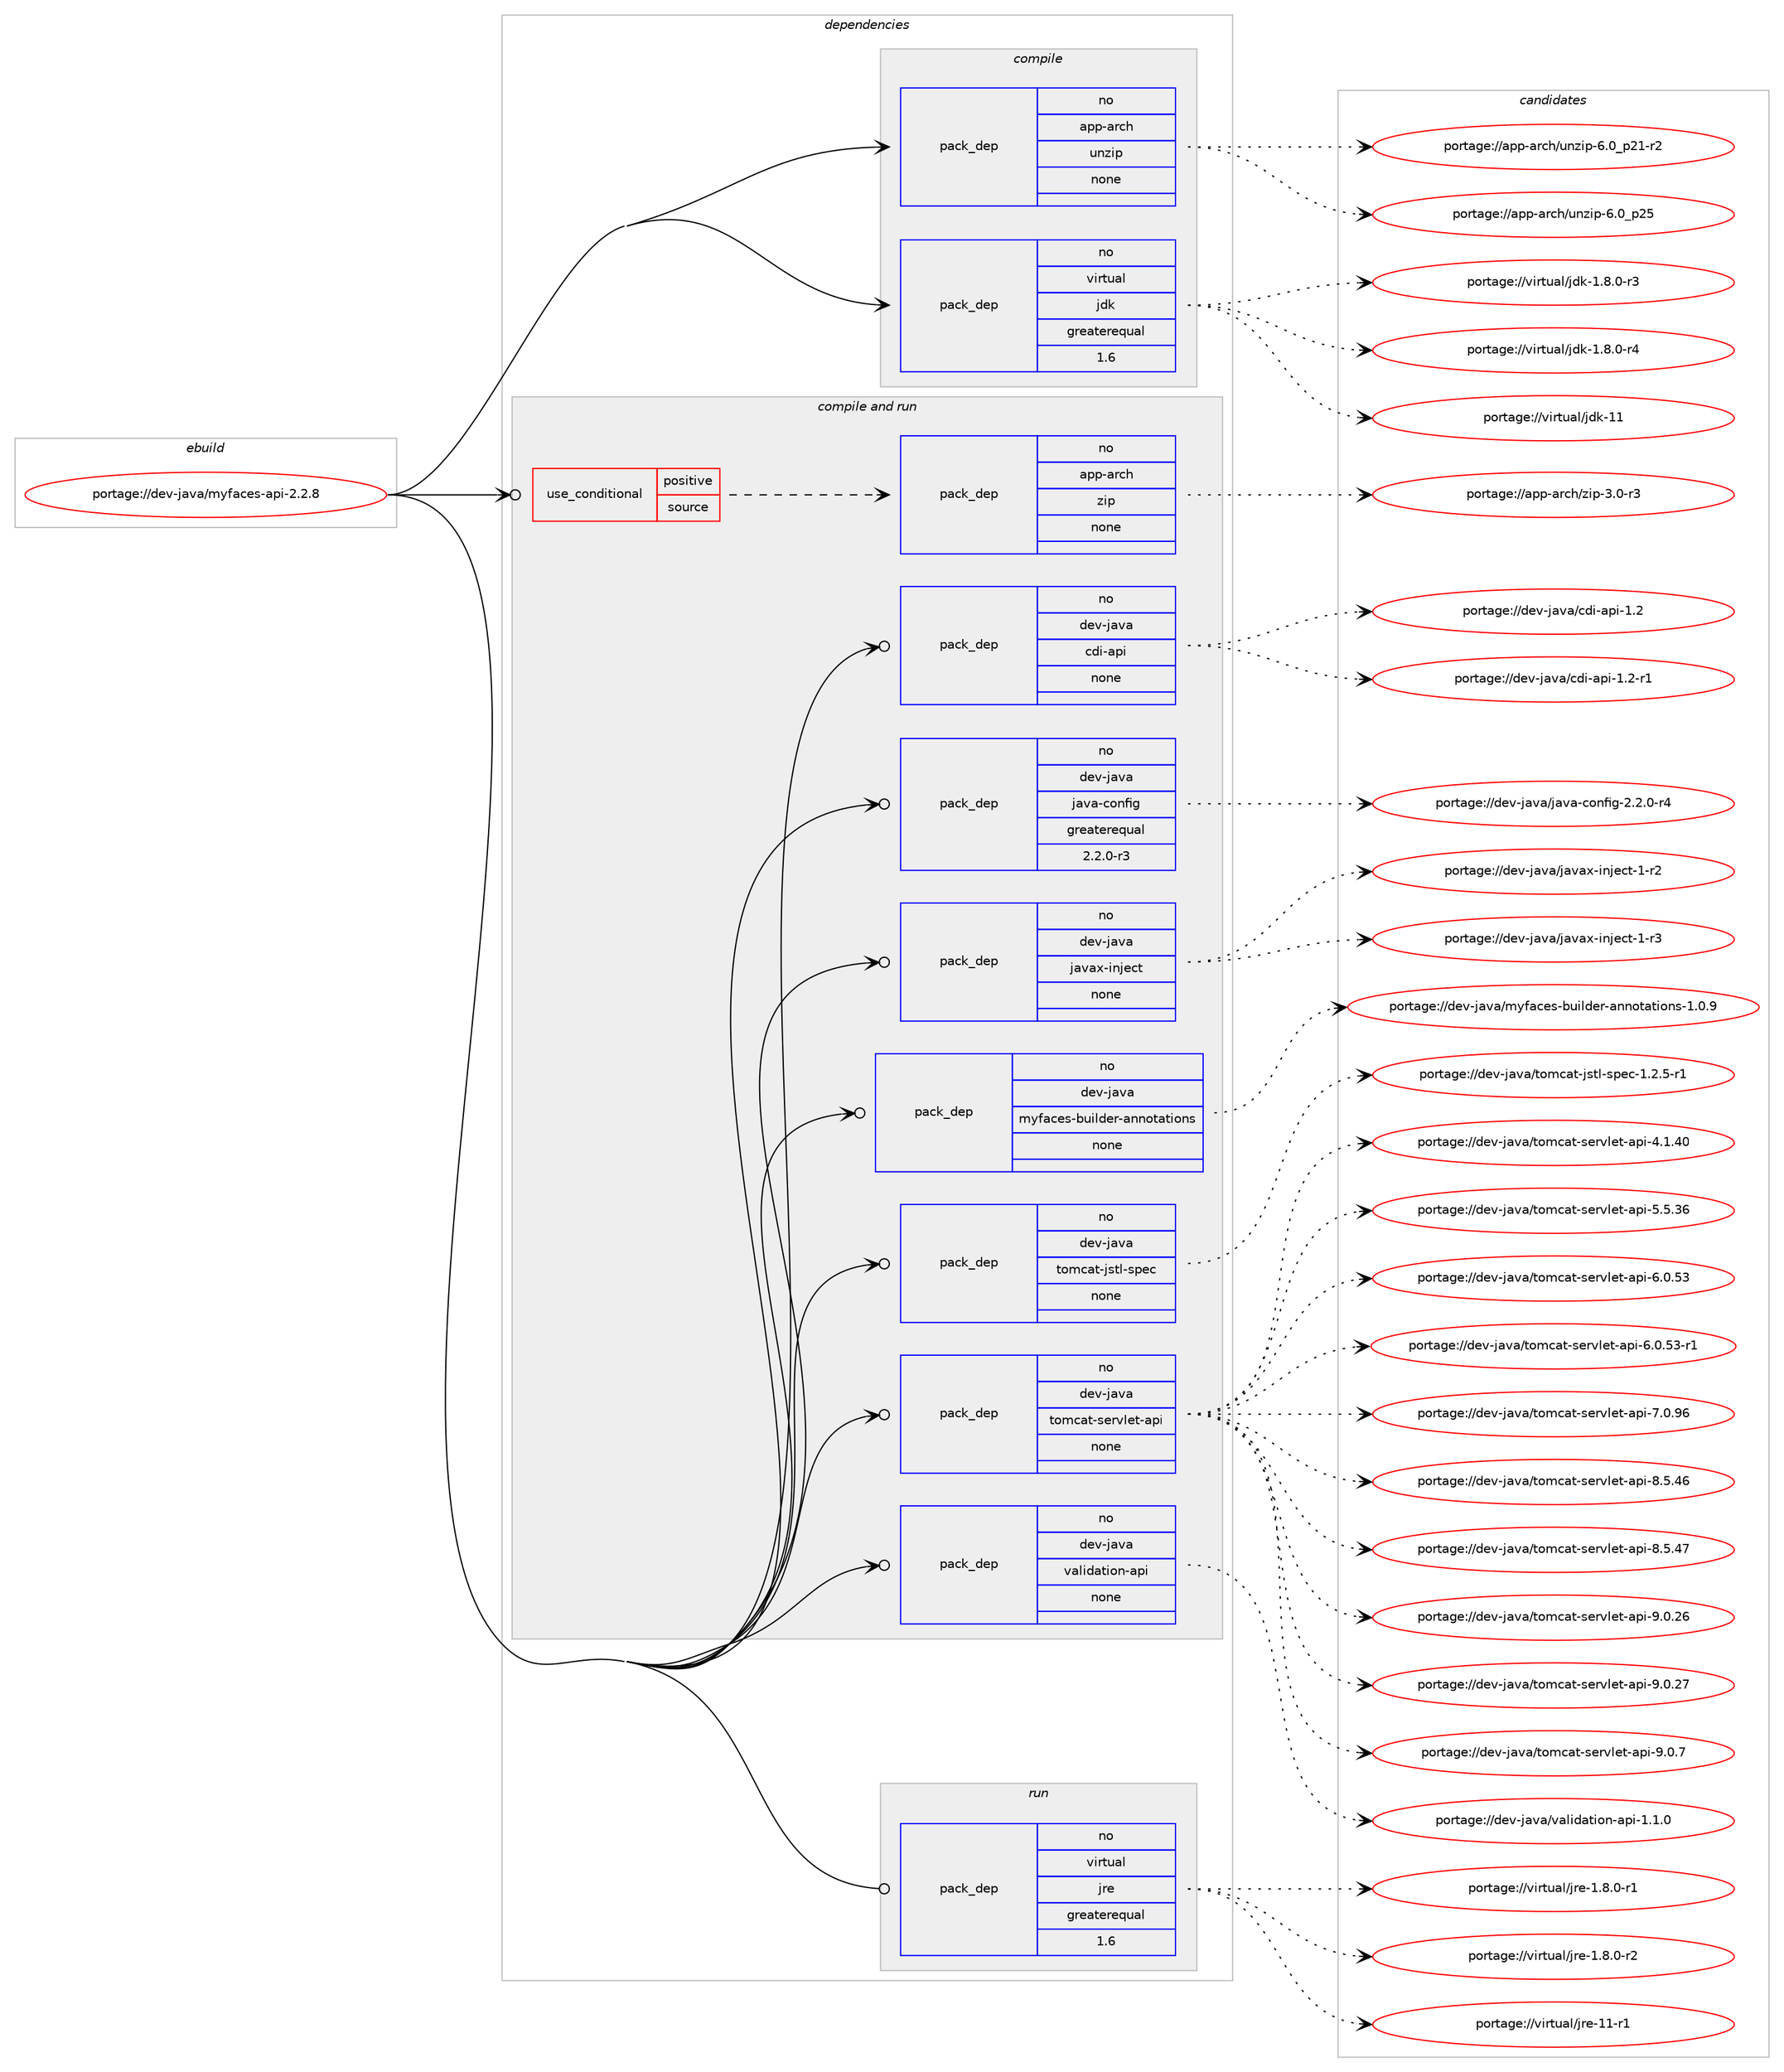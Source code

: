 digraph prolog {

# *************
# Graph options
# *************

newrank=true;
concentrate=true;
compound=true;
graph [rankdir=LR,fontname=Helvetica,fontsize=10,ranksep=1.5];#, ranksep=2.5, nodesep=0.2];
edge  [arrowhead=vee];
node  [fontname=Helvetica,fontsize=10];

# **********
# The ebuild
# **********

subgraph cluster_leftcol {
color=gray;
rank=same;
label=<<i>ebuild</i>>;
id [label="portage://dev-java/myfaces-api-2.2.8", color=red, width=4, href="../dev-java/myfaces-api-2.2.8.svg"];
}

# ****************
# The dependencies
# ****************

subgraph cluster_midcol {
color=gray;
label=<<i>dependencies</i>>;
subgraph cluster_compile {
fillcolor="#eeeeee";
style=filled;
label=<<i>compile</i>>;
subgraph pack69081 {
dependency90449 [label=<<TABLE BORDER="0" CELLBORDER="1" CELLSPACING="0" CELLPADDING="4" WIDTH="220"><TR><TD ROWSPAN="6" CELLPADDING="30">pack_dep</TD></TR><TR><TD WIDTH="110">no</TD></TR><TR><TD>app-arch</TD></TR><TR><TD>unzip</TD></TR><TR><TD>none</TD></TR><TR><TD></TD></TR></TABLE>>, shape=none, color=blue];
}
id:e -> dependency90449:w [weight=20,style="solid",arrowhead="vee"];
subgraph pack69082 {
dependency90450 [label=<<TABLE BORDER="0" CELLBORDER="1" CELLSPACING="0" CELLPADDING="4" WIDTH="220"><TR><TD ROWSPAN="6" CELLPADDING="30">pack_dep</TD></TR><TR><TD WIDTH="110">no</TD></TR><TR><TD>virtual</TD></TR><TR><TD>jdk</TD></TR><TR><TD>greaterequal</TD></TR><TR><TD>1.6</TD></TR></TABLE>>, shape=none, color=blue];
}
id:e -> dependency90450:w [weight=20,style="solid",arrowhead="vee"];
}
subgraph cluster_compileandrun {
fillcolor="#eeeeee";
style=filled;
label=<<i>compile and run</i>>;
subgraph cond18650 {
dependency90451 [label=<<TABLE BORDER="0" CELLBORDER="1" CELLSPACING="0" CELLPADDING="4"><TR><TD ROWSPAN="3" CELLPADDING="10">use_conditional</TD></TR><TR><TD>positive</TD></TR><TR><TD>source</TD></TR></TABLE>>, shape=none, color=red];
subgraph pack69083 {
dependency90452 [label=<<TABLE BORDER="0" CELLBORDER="1" CELLSPACING="0" CELLPADDING="4" WIDTH="220"><TR><TD ROWSPAN="6" CELLPADDING="30">pack_dep</TD></TR><TR><TD WIDTH="110">no</TD></TR><TR><TD>app-arch</TD></TR><TR><TD>zip</TD></TR><TR><TD>none</TD></TR><TR><TD></TD></TR></TABLE>>, shape=none, color=blue];
}
dependency90451:e -> dependency90452:w [weight=20,style="dashed",arrowhead="vee"];
}
id:e -> dependency90451:w [weight=20,style="solid",arrowhead="odotvee"];
subgraph pack69084 {
dependency90453 [label=<<TABLE BORDER="0" CELLBORDER="1" CELLSPACING="0" CELLPADDING="4" WIDTH="220"><TR><TD ROWSPAN="6" CELLPADDING="30">pack_dep</TD></TR><TR><TD WIDTH="110">no</TD></TR><TR><TD>dev-java</TD></TR><TR><TD>cdi-api</TD></TR><TR><TD>none</TD></TR><TR><TD></TD></TR></TABLE>>, shape=none, color=blue];
}
id:e -> dependency90453:w [weight=20,style="solid",arrowhead="odotvee"];
subgraph pack69085 {
dependency90454 [label=<<TABLE BORDER="0" CELLBORDER="1" CELLSPACING="0" CELLPADDING="4" WIDTH="220"><TR><TD ROWSPAN="6" CELLPADDING="30">pack_dep</TD></TR><TR><TD WIDTH="110">no</TD></TR><TR><TD>dev-java</TD></TR><TR><TD>java-config</TD></TR><TR><TD>greaterequal</TD></TR><TR><TD>2.2.0-r3</TD></TR></TABLE>>, shape=none, color=blue];
}
id:e -> dependency90454:w [weight=20,style="solid",arrowhead="odotvee"];
subgraph pack69086 {
dependency90455 [label=<<TABLE BORDER="0" CELLBORDER="1" CELLSPACING="0" CELLPADDING="4" WIDTH="220"><TR><TD ROWSPAN="6" CELLPADDING="30">pack_dep</TD></TR><TR><TD WIDTH="110">no</TD></TR><TR><TD>dev-java</TD></TR><TR><TD>javax-inject</TD></TR><TR><TD>none</TD></TR><TR><TD></TD></TR></TABLE>>, shape=none, color=blue];
}
id:e -> dependency90455:w [weight=20,style="solid",arrowhead="odotvee"];
subgraph pack69087 {
dependency90456 [label=<<TABLE BORDER="0" CELLBORDER="1" CELLSPACING="0" CELLPADDING="4" WIDTH="220"><TR><TD ROWSPAN="6" CELLPADDING="30">pack_dep</TD></TR><TR><TD WIDTH="110">no</TD></TR><TR><TD>dev-java</TD></TR><TR><TD>myfaces-builder-annotations</TD></TR><TR><TD>none</TD></TR><TR><TD></TD></TR></TABLE>>, shape=none, color=blue];
}
id:e -> dependency90456:w [weight=20,style="solid",arrowhead="odotvee"];
subgraph pack69088 {
dependency90457 [label=<<TABLE BORDER="0" CELLBORDER="1" CELLSPACING="0" CELLPADDING="4" WIDTH="220"><TR><TD ROWSPAN="6" CELLPADDING="30">pack_dep</TD></TR><TR><TD WIDTH="110">no</TD></TR><TR><TD>dev-java</TD></TR><TR><TD>tomcat-jstl-spec</TD></TR><TR><TD>none</TD></TR><TR><TD></TD></TR></TABLE>>, shape=none, color=blue];
}
id:e -> dependency90457:w [weight=20,style="solid",arrowhead="odotvee"];
subgraph pack69089 {
dependency90458 [label=<<TABLE BORDER="0" CELLBORDER="1" CELLSPACING="0" CELLPADDING="4" WIDTH="220"><TR><TD ROWSPAN="6" CELLPADDING="30">pack_dep</TD></TR><TR><TD WIDTH="110">no</TD></TR><TR><TD>dev-java</TD></TR><TR><TD>tomcat-servlet-api</TD></TR><TR><TD>none</TD></TR><TR><TD></TD></TR></TABLE>>, shape=none, color=blue];
}
id:e -> dependency90458:w [weight=20,style="solid",arrowhead="odotvee"];
subgraph pack69090 {
dependency90459 [label=<<TABLE BORDER="0" CELLBORDER="1" CELLSPACING="0" CELLPADDING="4" WIDTH="220"><TR><TD ROWSPAN="6" CELLPADDING="30">pack_dep</TD></TR><TR><TD WIDTH="110">no</TD></TR><TR><TD>dev-java</TD></TR><TR><TD>validation-api</TD></TR><TR><TD>none</TD></TR><TR><TD></TD></TR></TABLE>>, shape=none, color=blue];
}
id:e -> dependency90459:w [weight=20,style="solid",arrowhead="odotvee"];
}
subgraph cluster_run {
fillcolor="#eeeeee";
style=filled;
label=<<i>run</i>>;
subgraph pack69091 {
dependency90460 [label=<<TABLE BORDER="0" CELLBORDER="1" CELLSPACING="0" CELLPADDING="4" WIDTH="220"><TR><TD ROWSPAN="6" CELLPADDING="30">pack_dep</TD></TR><TR><TD WIDTH="110">no</TD></TR><TR><TD>virtual</TD></TR><TR><TD>jre</TD></TR><TR><TD>greaterequal</TD></TR><TR><TD>1.6</TD></TR></TABLE>>, shape=none, color=blue];
}
id:e -> dependency90460:w [weight=20,style="solid",arrowhead="odot"];
}
}

# **************
# The candidates
# **************

subgraph cluster_choices {
rank=same;
color=gray;
label=<<i>candidates</i>>;

subgraph choice69081 {
color=black;
nodesep=1;
choiceportage9711211245971149910447117110122105112455446489511250494511450 [label="portage://app-arch/unzip-6.0_p21-r2", color=red, width=4,href="../app-arch/unzip-6.0_p21-r2.svg"];
choiceportage971121124597114991044711711012210511245544648951125053 [label="portage://app-arch/unzip-6.0_p25", color=red, width=4,href="../app-arch/unzip-6.0_p25.svg"];
dependency90449:e -> choiceportage9711211245971149910447117110122105112455446489511250494511450:w [style=dotted,weight="100"];
dependency90449:e -> choiceportage971121124597114991044711711012210511245544648951125053:w [style=dotted,weight="100"];
}
subgraph choice69082 {
color=black;
nodesep=1;
choiceportage11810511411611797108471061001074549465646484511451 [label="portage://virtual/jdk-1.8.0-r3", color=red, width=4,href="../virtual/jdk-1.8.0-r3.svg"];
choiceportage11810511411611797108471061001074549465646484511452 [label="portage://virtual/jdk-1.8.0-r4", color=red, width=4,href="../virtual/jdk-1.8.0-r4.svg"];
choiceportage1181051141161179710847106100107454949 [label="portage://virtual/jdk-11", color=red, width=4,href="../virtual/jdk-11.svg"];
dependency90450:e -> choiceportage11810511411611797108471061001074549465646484511451:w [style=dotted,weight="100"];
dependency90450:e -> choiceportage11810511411611797108471061001074549465646484511452:w [style=dotted,weight="100"];
dependency90450:e -> choiceportage1181051141161179710847106100107454949:w [style=dotted,weight="100"];
}
subgraph choice69083 {
color=black;
nodesep=1;
choiceportage9711211245971149910447122105112455146484511451 [label="portage://app-arch/zip-3.0-r3", color=red, width=4,href="../app-arch/zip-3.0-r3.svg"];
dependency90452:e -> choiceportage9711211245971149910447122105112455146484511451:w [style=dotted,weight="100"];
}
subgraph choice69084 {
color=black;
nodesep=1;
choiceportage1001011184510697118974799100105459711210545494650 [label="portage://dev-java/cdi-api-1.2", color=red, width=4,href="../dev-java/cdi-api-1.2.svg"];
choiceportage10010111845106971189747991001054597112105454946504511449 [label="portage://dev-java/cdi-api-1.2-r1", color=red, width=4,href="../dev-java/cdi-api-1.2-r1.svg"];
dependency90453:e -> choiceportage1001011184510697118974799100105459711210545494650:w [style=dotted,weight="100"];
dependency90453:e -> choiceportage10010111845106971189747991001054597112105454946504511449:w [style=dotted,weight="100"];
}
subgraph choice69085 {
color=black;
nodesep=1;
choiceportage10010111845106971189747106971189745991111101021051034550465046484511452 [label="portage://dev-java/java-config-2.2.0-r4", color=red, width=4,href="../dev-java/java-config-2.2.0-r4.svg"];
dependency90454:e -> choiceportage10010111845106971189747106971189745991111101021051034550465046484511452:w [style=dotted,weight="100"];
}
subgraph choice69086 {
color=black;
nodesep=1;
choiceportage100101118451069711897471069711897120451051101061019911645494511450 [label="portage://dev-java/javax-inject-1-r2", color=red, width=4,href="../dev-java/javax-inject-1-r2.svg"];
choiceportage100101118451069711897471069711897120451051101061019911645494511451 [label="portage://dev-java/javax-inject-1-r3", color=red, width=4,href="../dev-java/javax-inject-1-r3.svg"];
dependency90455:e -> choiceportage100101118451069711897471069711897120451051101061019911645494511450:w [style=dotted,weight="100"];
dependency90455:e -> choiceportage100101118451069711897471069711897120451051101061019911645494511451:w [style=dotted,weight="100"];
}
subgraph choice69087 {
color=black;
nodesep=1;
choiceportage1001011184510697118974710912110297991011154598117105108100101114459711011011111697116105111110115454946484657 [label="portage://dev-java/myfaces-builder-annotations-1.0.9", color=red, width=4,href="../dev-java/myfaces-builder-annotations-1.0.9.svg"];
dependency90456:e -> choiceportage1001011184510697118974710912110297991011154598117105108100101114459711011011111697116105111110115454946484657:w [style=dotted,weight="100"];
}
subgraph choice69088 {
color=black;
nodesep=1;
choiceportage1001011184510697118974711611110999971164510611511610845115112101994549465046534511449 [label="portage://dev-java/tomcat-jstl-spec-1.2.5-r1", color=red, width=4,href="../dev-java/tomcat-jstl-spec-1.2.5-r1.svg"];
dependency90457:e -> choiceportage1001011184510697118974711611110999971164510611511610845115112101994549465046534511449:w [style=dotted,weight="100"];
}
subgraph choice69089 {
color=black;
nodesep=1;
choiceportage10010111845106971189747116111109999711645115101114118108101116459711210545524649465248 [label="portage://dev-java/tomcat-servlet-api-4.1.40", color=red, width=4,href="../dev-java/tomcat-servlet-api-4.1.40.svg"];
choiceportage10010111845106971189747116111109999711645115101114118108101116459711210545534653465154 [label="portage://dev-java/tomcat-servlet-api-5.5.36", color=red, width=4,href="../dev-java/tomcat-servlet-api-5.5.36.svg"];
choiceportage10010111845106971189747116111109999711645115101114118108101116459711210545544648465351 [label="portage://dev-java/tomcat-servlet-api-6.0.53", color=red, width=4,href="../dev-java/tomcat-servlet-api-6.0.53.svg"];
choiceportage100101118451069711897471161111099997116451151011141181081011164597112105455446484653514511449 [label="portage://dev-java/tomcat-servlet-api-6.0.53-r1", color=red, width=4,href="../dev-java/tomcat-servlet-api-6.0.53-r1.svg"];
choiceportage10010111845106971189747116111109999711645115101114118108101116459711210545554648465754 [label="portage://dev-java/tomcat-servlet-api-7.0.96", color=red, width=4,href="../dev-java/tomcat-servlet-api-7.0.96.svg"];
choiceportage10010111845106971189747116111109999711645115101114118108101116459711210545564653465254 [label="portage://dev-java/tomcat-servlet-api-8.5.46", color=red, width=4,href="../dev-java/tomcat-servlet-api-8.5.46.svg"];
choiceportage10010111845106971189747116111109999711645115101114118108101116459711210545564653465255 [label="portage://dev-java/tomcat-servlet-api-8.5.47", color=red, width=4,href="../dev-java/tomcat-servlet-api-8.5.47.svg"];
choiceportage10010111845106971189747116111109999711645115101114118108101116459711210545574648465054 [label="portage://dev-java/tomcat-servlet-api-9.0.26", color=red, width=4,href="../dev-java/tomcat-servlet-api-9.0.26.svg"];
choiceportage10010111845106971189747116111109999711645115101114118108101116459711210545574648465055 [label="portage://dev-java/tomcat-servlet-api-9.0.27", color=red, width=4,href="../dev-java/tomcat-servlet-api-9.0.27.svg"];
choiceportage100101118451069711897471161111099997116451151011141181081011164597112105455746484655 [label="portage://dev-java/tomcat-servlet-api-9.0.7", color=red, width=4,href="../dev-java/tomcat-servlet-api-9.0.7.svg"];
dependency90458:e -> choiceportage10010111845106971189747116111109999711645115101114118108101116459711210545524649465248:w [style=dotted,weight="100"];
dependency90458:e -> choiceportage10010111845106971189747116111109999711645115101114118108101116459711210545534653465154:w [style=dotted,weight="100"];
dependency90458:e -> choiceportage10010111845106971189747116111109999711645115101114118108101116459711210545544648465351:w [style=dotted,weight="100"];
dependency90458:e -> choiceportage100101118451069711897471161111099997116451151011141181081011164597112105455446484653514511449:w [style=dotted,weight="100"];
dependency90458:e -> choiceportage10010111845106971189747116111109999711645115101114118108101116459711210545554648465754:w [style=dotted,weight="100"];
dependency90458:e -> choiceportage10010111845106971189747116111109999711645115101114118108101116459711210545564653465254:w [style=dotted,weight="100"];
dependency90458:e -> choiceportage10010111845106971189747116111109999711645115101114118108101116459711210545564653465255:w [style=dotted,weight="100"];
dependency90458:e -> choiceportage10010111845106971189747116111109999711645115101114118108101116459711210545574648465054:w [style=dotted,weight="100"];
dependency90458:e -> choiceportage10010111845106971189747116111109999711645115101114118108101116459711210545574648465055:w [style=dotted,weight="100"];
dependency90458:e -> choiceportage100101118451069711897471161111099997116451151011141181081011164597112105455746484655:w [style=dotted,weight="100"];
}
subgraph choice69090 {
color=black;
nodesep=1;
choiceportage1001011184510697118974711897108105100971161051111104597112105454946494648 [label="portage://dev-java/validation-api-1.1.0", color=red, width=4,href="../dev-java/validation-api-1.1.0.svg"];
dependency90459:e -> choiceportage1001011184510697118974711897108105100971161051111104597112105454946494648:w [style=dotted,weight="100"];
}
subgraph choice69091 {
color=black;
nodesep=1;
choiceportage11810511411611797108471061141014549465646484511449 [label="portage://virtual/jre-1.8.0-r1", color=red, width=4,href="../virtual/jre-1.8.0-r1.svg"];
choiceportage11810511411611797108471061141014549465646484511450 [label="portage://virtual/jre-1.8.0-r2", color=red, width=4,href="../virtual/jre-1.8.0-r2.svg"];
choiceportage11810511411611797108471061141014549494511449 [label="portage://virtual/jre-11-r1", color=red, width=4,href="../virtual/jre-11-r1.svg"];
dependency90460:e -> choiceportage11810511411611797108471061141014549465646484511449:w [style=dotted,weight="100"];
dependency90460:e -> choiceportage11810511411611797108471061141014549465646484511450:w [style=dotted,weight="100"];
dependency90460:e -> choiceportage11810511411611797108471061141014549494511449:w [style=dotted,weight="100"];
}
}

}
